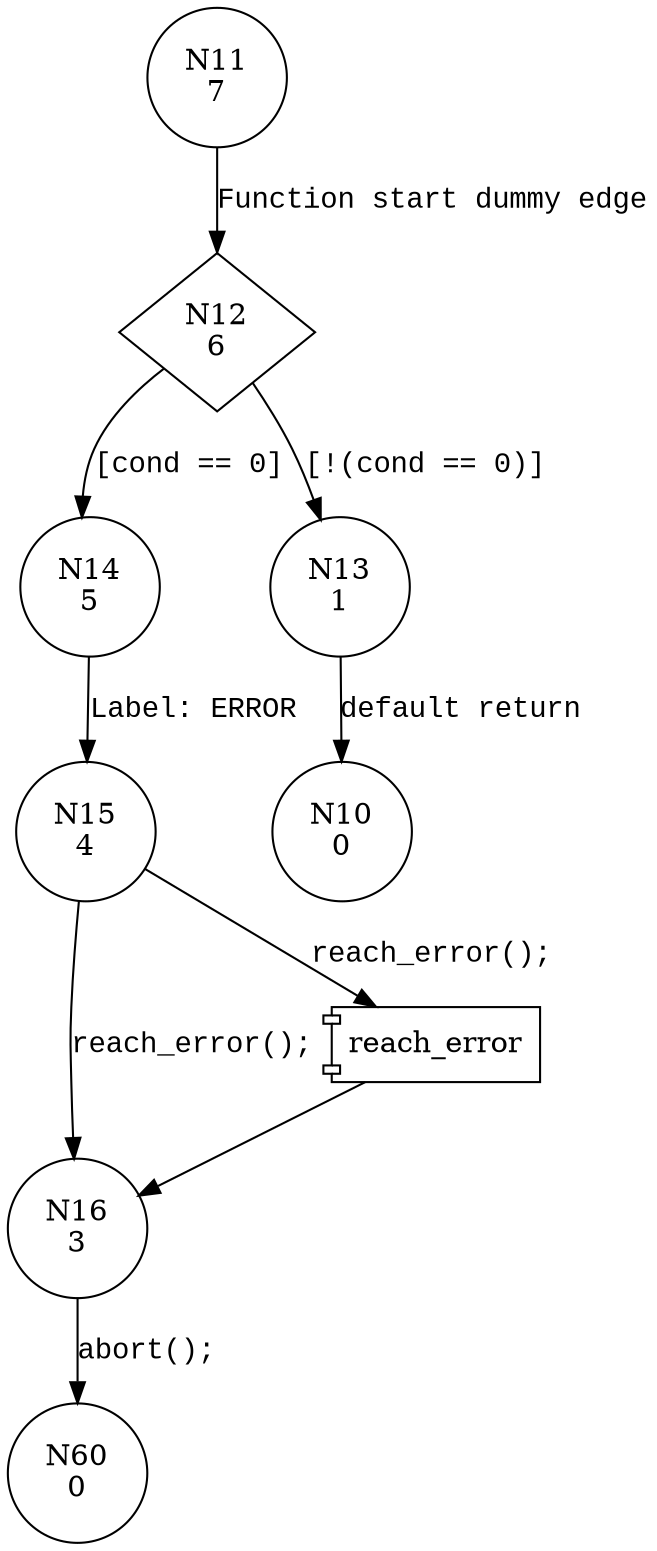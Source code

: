 digraph __VERIFIER_assert {
12 [shape="diamond" label="N12\n6"]
14 [shape="circle" label="N14\n5"]
13 [shape="circle" label="N13\n1"]
15 [shape="circle" label="N15\n4"]
16 [shape="circle" label="N16\n3"]
11 [shape="circle" label="N11\n7"]
10 [shape="circle" label="N10\n0"]
60 [shape="circle" label="N60\n0"]
12 -> 14 [label="[cond == 0]" fontname="Courier New"]
12 -> 13 [label="[!(cond == 0)]" fontname="Courier New"]
14 -> 15 [label="Label: ERROR" fontname="Courier New"]
100002 [shape="component" label="reach_error"]
15 -> 100002 [label="reach_error();" fontname="Courier New"]
100002 -> 16 [label="" fontname="Courier New"]
15 -> 16 [label="reach_error();" fontname="Courier New"]
11 -> 12 [label="Function start dummy edge" fontname="Courier New"]
13 -> 10 [label="default return" fontname="Courier New"]
16 -> 60 [label="abort();" fontname="Courier New"]
}